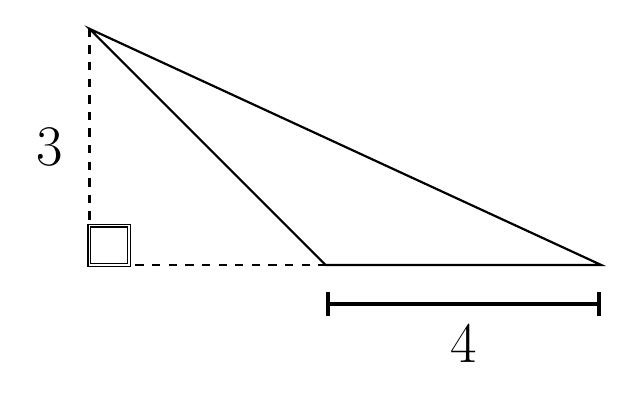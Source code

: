 \begin{tikzpicture}
\node at (0,0) {};
\draw[|-|,line width=0.5mm] (-1.5,-2) -- (2,-2);
\node at (-5,0) {\huge 3};
\node at (0.25,-2.5) {\huge 4};

\draw[thick] (-1.5,-1.5) -- (-4.5,1.5) -- (2,-1.5)-- cycle;

\draw[thick,dashed] (-4.5,1.5) -- (-4.5,-1.5) -- (-1.5,-1.5);
\draw[double]  (-4.5,-1) rectangle (-4,-1.5);
%\draw[|-|,line width=0.5mm] (-1.5,-2) -- (-4.5,-2);

\end{tikzpicture}